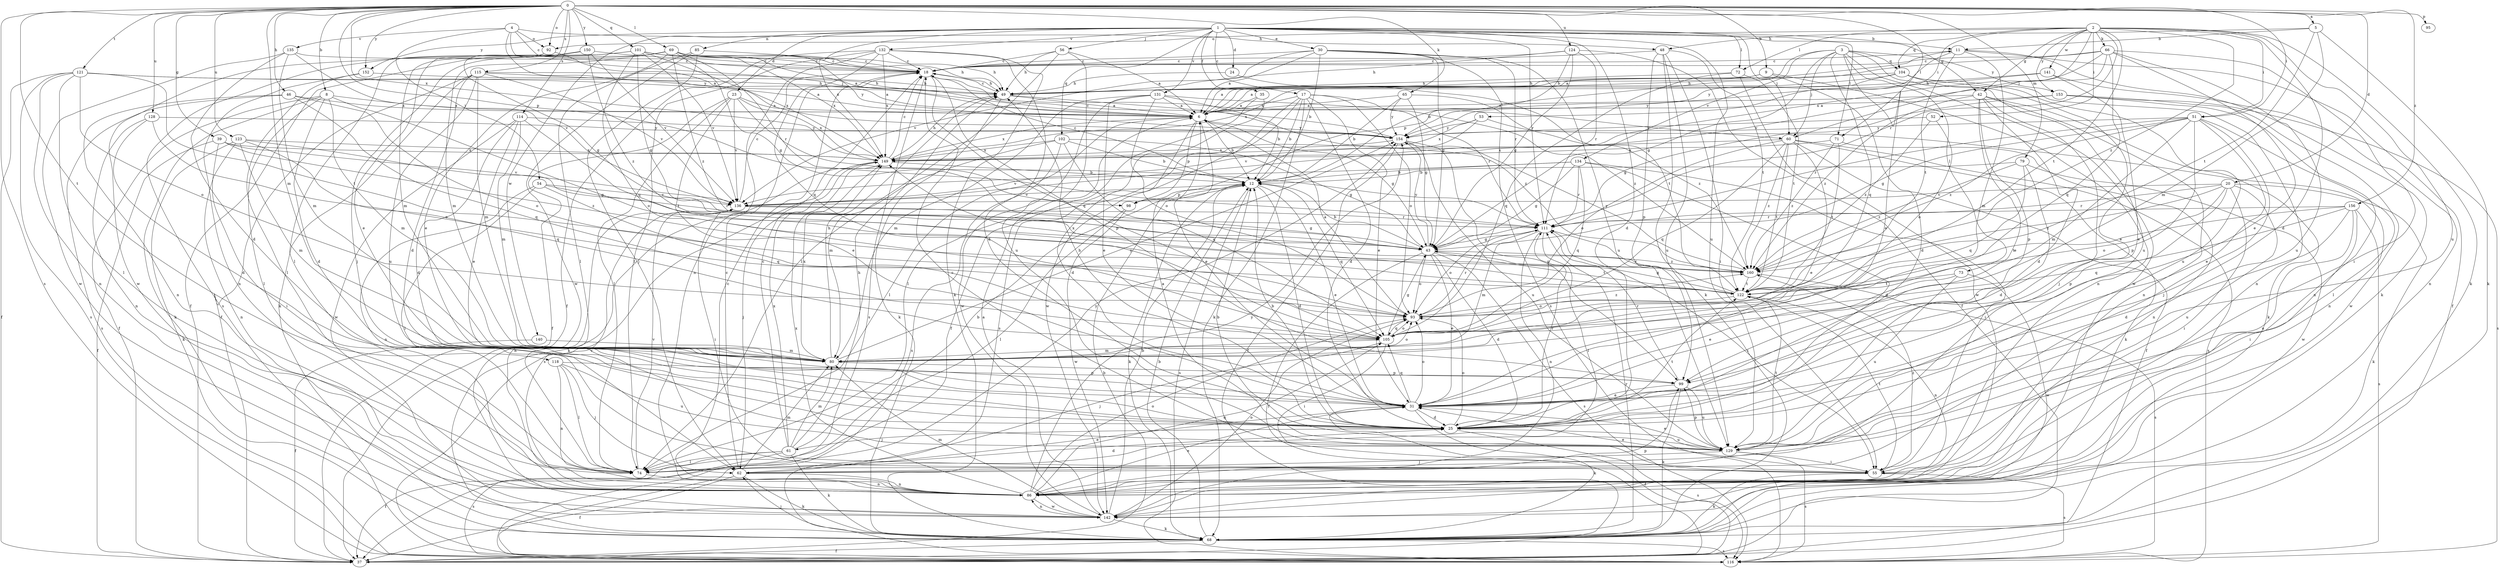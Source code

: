 strict digraph  {
0;
1;
2;
3;
4;
5;
6;
8;
9;
11;
12;
17;
18;
20;
23;
24;
25;
30;
31;
35;
37;
39;
42;
43;
46;
48;
49;
51;
52;
53;
54;
55;
56;
60;
61;
62;
65;
66;
68;
69;
71;
72;
73;
74;
79;
80;
85;
86;
92;
93;
95;
98;
99;
101;
102;
104;
105;
111;
114;
115;
116;
118;
121;
122;
123;
124;
128;
129;
131;
132;
134;
135;
136;
140;
141;
142;
149;
150;
152;
153;
154;
156;
160;
0 -> 5  [label=a];
0 -> 8  [label=b];
0 -> 9  [label=b];
0 -> 20  [label=d];
0 -> 39  [label=g];
0 -> 46  [label=h];
0 -> 51  [label=i];
0 -> 65  [label=k];
0 -> 69  [label=l];
0 -> 71  [label=l];
0 -> 79  [label=m];
0 -> 80  [label=m];
0 -> 92  [label=o];
0 -> 95  [label=p];
0 -> 98  [label=p];
0 -> 101  [label=q];
0 -> 114  [label=s];
0 -> 115  [label=s];
0 -> 116  [label=s];
0 -> 118  [label=t];
0 -> 121  [label=t];
0 -> 123  [label=u];
0 -> 124  [label=u];
0 -> 128  [label=u];
0 -> 149  [label=x];
0 -> 150  [label=y];
0 -> 152  [label=y];
0 -> 156  [label=z];
1 -> 11  [label=b];
1 -> 17  [label=c];
1 -> 23  [label=d];
1 -> 24  [label=d];
1 -> 25  [label=d];
1 -> 30  [label=e];
1 -> 35  [label=f];
1 -> 42  [label=g];
1 -> 56  [label=j];
1 -> 60  [label=j];
1 -> 71  [label=l];
1 -> 72  [label=l];
1 -> 85  [label=n];
1 -> 102  [label=q];
1 -> 111  [label=r];
1 -> 129  [label=u];
1 -> 131  [label=v];
1 -> 132  [label=v];
1 -> 140  [label=w];
1 -> 149  [label=x];
1 -> 152  [label=y];
2 -> 25  [label=d];
2 -> 42  [label=g];
2 -> 51  [label=i];
2 -> 52  [label=i];
2 -> 53  [label=i];
2 -> 60  [label=j];
2 -> 66  [label=k];
2 -> 68  [label=k];
2 -> 72  [label=l];
2 -> 92  [label=o];
2 -> 104  [label=q];
2 -> 111  [label=r];
2 -> 122  [label=t];
2 -> 129  [label=u];
2 -> 141  [label=w];
2 -> 153  [label=y];
2 -> 160  [label=z];
3 -> 31  [label=e];
3 -> 43  [label=g];
3 -> 60  [label=j];
3 -> 73  [label=l];
3 -> 98  [label=p];
3 -> 104  [label=q];
3 -> 105  [label=q];
3 -> 129  [label=u];
3 -> 134  [label=v];
3 -> 142  [label=w];
3 -> 153  [label=y];
4 -> 18  [label=c];
4 -> 48  [label=h];
4 -> 54  [label=i];
4 -> 60  [label=j];
4 -> 92  [label=o];
4 -> 135  [label=v];
4 -> 154  [label=y];
5 -> 11  [label=b];
5 -> 48  [label=h];
5 -> 68  [label=k];
5 -> 80  [label=m];
5 -> 122  [label=t];
6 -> 11  [label=b];
6 -> 12  [label=b];
6 -> 25  [label=d];
6 -> 31  [label=e];
6 -> 43  [label=g];
6 -> 74  [label=l];
6 -> 98  [label=p];
6 -> 149  [label=x];
6 -> 154  [label=y];
8 -> 6  [label=a];
8 -> 25  [label=d];
8 -> 37  [label=f];
8 -> 68  [label=k];
8 -> 74  [label=l];
8 -> 80  [label=m];
8 -> 93  [label=o];
9 -> 6  [label=a];
9 -> 25  [label=d];
9 -> 49  [label=h];
9 -> 86  [label=n];
11 -> 18  [label=c];
11 -> 37  [label=f];
11 -> 68  [label=k];
11 -> 80  [label=m];
11 -> 122  [label=t];
11 -> 154  [label=y];
12 -> 18  [label=c];
12 -> 25  [label=d];
12 -> 31  [label=e];
12 -> 68  [label=k];
12 -> 98  [label=p];
12 -> 105  [label=q];
12 -> 116  [label=s];
12 -> 136  [label=v];
17 -> 6  [label=a];
17 -> 12  [label=b];
17 -> 25  [label=d];
17 -> 31  [label=e];
17 -> 68  [label=k];
17 -> 74  [label=l];
17 -> 93  [label=o];
17 -> 142  [label=w];
17 -> 160  [label=z];
18 -> 49  [label=h];
18 -> 99  [label=p];
18 -> 105  [label=q];
18 -> 116  [label=s];
20 -> 55  [label=i];
20 -> 68  [label=k];
20 -> 93  [label=o];
20 -> 99  [label=p];
20 -> 111  [label=r];
20 -> 129  [label=u];
20 -> 136  [label=v];
20 -> 160  [label=z];
23 -> 6  [label=a];
23 -> 31  [label=e];
23 -> 37  [label=f];
23 -> 74  [label=l];
23 -> 111  [label=r];
23 -> 136  [label=v];
23 -> 149  [label=x];
24 -> 49  [label=h];
24 -> 122  [label=t];
25 -> 12  [label=b];
25 -> 61  [label=j];
25 -> 93  [label=o];
25 -> 111  [label=r];
25 -> 116  [label=s];
25 -> 122  [label=t];
25 -> 129  [label=u];
30 -> 6  [label=a];
30 -> 12  [label=b];
30 -> 18  [label=c];
30 -> 43  [label=g];
30 -> 111  [label=r];
30 -> 116  [label=s];
30 -> 129  [label=u];
30 -> 136  [label=v];
31 -> 25  [label=d];
31 -> 37  [label=f];
31 -> 49  [label=h];
31 -> 68  [label=k];
31 -> 93  [label=o];
31 -> 105  [label=q];
35 -> 6  [label=a];
35 -> 37  [label=f];
35 -> 116  [label=s];
37 -> 12  [label=b];
39 -> 37  [label=f];
39 -> 55  [label=i];
39 -> 136  [label=v];
39 -> 149  [label=x];
39 -> 160  [label=z];
42 -> 6  [label=a];
42 -> 25  [label=d];
42 -> 31  [label=e];
42 -> 62  [label=j];
42 -> 68  [label=k];
42 -> 86  [label=n];
42 -> 99  [label=p];
42 -> 160  [label=z];
43 -> 12  [label=b];
43 -> 25  [label=d];
43 -> 31  [label=e];
43 -> 37  [label=f];
43 -> 93  [label=o];
43 -> 116  [label=s];
43 -> 122  [label=t];
43 -> 154  [label=y];
43 -> 160  [label=z];
46 -> 6  [label=a];
46 -> 86  [label=n];
46 -> 93  [label=o];
46 -> 105  [label=q];
46 -> 116  [label=s];
48 -> 18  [label=c];
48 -> 55  [label=i];
48 -> 68  [label=k];
48 -> 99  [label=p];
48 -> 122  [label=t];
48 -> 129  [label=u];
49 -> 6  [label=a];
49 -> 18  [label=c];
49 -> 68  [label=k];
49 -> 160  [label=z];
51 -> 31  [label=e];
51 -> 43  [label=g];
51 -> 62  [label=j];
51 -> 74  [label=l];
51 -> 80  [label=m];
51 -> 99  [label=p];
51 -> 111  [label=r];
51 -> 154  [label=y];
51 -> 160  [label=z];
52 -> 93  [label=o];
52 -> 154  [label=y];
52 -> 160  [label=z];
53 -> 86  [label=n];
53 -> 136  [label=v];
53 -> 149  [label=x];
53 -> 154  [label=y];
54 -> 74  [label=l];
54 -> 86  [label=n];
54 -> 105  [label=q];
54 -> 111  [label=r];
54 -> 136  [label=v];
55 -> 18  [label=c];
55 -> 31  [label=e];
55 -> 68  [label=k];
55 -> 116  [label=s];
55 -> 122  [label=t];
55 -> 160  [label=z];
56 -> 6  [label=a];
56 -> 18  [label=c];
56 -> 49  [label=h];
56 -> 74  [label=l];
56 -> 129  [label=u];
60 -> 31  [label=e];
60 -> 37  [label=f];
60 -> 68  [label=k];
60 -> 93  [label=o];
60 -> 105  [label=q];
60 -> 116  [label=s];
60 -> 122  [label=t];
60 -> 149  [label=x];
60 -> 160  [label=z];
61 -> 12  [label=b];
61 -> 18  [label=c];
61 -> 37  [label=f];
61 -> 49  [label=h];
61 -> 68  [label=k];
61 -> 74  [label=l];
61 -> 80  [label=m];
61 -> 116  [label=s];
61 -> 149  [label=x];
62 -> 18  [label=c];
62 -> 31  [label=e];
62 -> 37  [label=f];
62 -> 68  [label=k];
62 -> 80  [label=m];
62 -> 86  [label=n];
65 -> 6  [label=a];
65 -> 12  [label=b];
65 -> 43  [label=g];
65 -> 154  [label=y];
65 -> 160  [label=z];
66 -> 6  [label=a];
66 -> 18  [label=c];
66 -> 31  [label=e];
66 -> 55  [label=i];
66 -> 105  [label=q];
66 -> 129  [label=u];
66 -> 136  [label=v];
66 -> 149  [label=x];
68 -> 12  [label=b];
68 -> 37  [label=f];
68 -> 62  [label=j];
68 -> 111  [label=r];
68 -> 116  [label=s];
69 -> 18  [label=c];
69 -> 31  [label=e];
69 -> 37  [label=f];
69 -> 43  [label=g];
69 -> 49  [label=h];
69 -> 62  [label=j];
69 -> 80  [label=m];
69 -> 111  [label=r];
69 -> 149  [label=x];
69 -> 154  [label=y];
69 -> 160  [label=z];
71 -> 86  [label=n];
71 -> 122  [label=t];
71 -> 149  [label=x];
71 -> 160  [label=z];
72 -> 49  [label=h];
72 -> 105  [label=q];
72 -> 122  [label=t];
72 -> 142  [label=w];
73 -> 31  [label=e];
73 -> 122  [label=t];
73 -> 129  [label=u];
73 -> 142  [label=w];
74 -> 25  [label=d];
74 -> 86  [label=n];
74 -> 136  [label=v];
74 -> 154  [label=y];
79 -> 12  [label=b];
79 -> 25  [label=d];
79 -> 105  [label=q];
79 -> 142  [label=w];
79 -> 160  [label=z];
80 -> 49  [label=h];
80 -> 93  [label=o];
80 -> 99  [label=p];
80 -> 149  [label=x];
80 -> 154  [label=y];
85 -> 18  [label=c];
85 -> 62  [label=j];
85 -> 74  [label=l];
85 -> 142  [label=w];
86 -> 18  [label=c];
86 -> 31  [label=e];
86 -> 93  [label=o];
86 -> 105  [label=q];
86 -> 136  [label=v];
86 -> 142  [label=w];
86 -> 149  [label=x];
86 -> 154  [label=y];
92 -> 6  [label=a];
92 -> 80  [label=m];
93 -> 6  [label=a];
93 -> 105  [label=q];
93 -> 111  [label=r];
93 -> 160  [label=z];
98 -> 74  [label=l];
98 -> 142  [label=w];
99 -> 31  [label=e];
99 -> 68  [label=k];
99 -> 111  [label=r];
99 -> 129  [label=u];
101 -> 6  [label=a];
101 -> 18  [label=c];
101 -> 31  [label=e];
101 -> 43  [label=g];
101 -> 49  [label=h];
101 -> 74  [label=l];
101 -> 105  [label=q];
101 -> 116  [label=s];
101 -> 136  [label=v];
101 -> 149  [label=x];
102 -> 12  [label=b];
102 -> 43  [label=g];
102 -> 80  [label=m];
102 -> 105  [label=q];
102 -> 116  [label=s];
102 -> 149  [label=x];
104 -> 6  [label=a];
104 -> 31  [label=e];
104 -> 49  [label=h];
104 -> 86  [label=n];
104 -> 129  [label=u];
104 -> 149  [label=x];
105 -> 43  [label=g];
105 -> 55  [label=i];
105 -> 62  [label=j];
105 -> 80  [label=m];
105 -> 93  [label=o];
111 -> 43  [label=g];
111 -> 55  [label=i];
111 -> 74  [label=l];
111 -> 80  [label=m];
111 -> 86  [label=n];
111 -> 93  [label=o];
114 -> 25  [label=d];
114 -> 31  [label=e];
114 -> 80  [label=m];
114 -> 122  [label=t];
114 -> 142  [label=w];
114 -> 154  [label=y];
115 -> 6  [label=a];
115 -> 25  [label=d];
115 -> 37  [label=f];
115 -> 49  [label=h];
115 -> 68  [label=k];
115 -> 80  [label=m];
115 -> 129  [label=u];
115 -> 136  [label=v];
118 -> 62  [label=j];
118 -> 74  [label=l];
118 -> 86  [label=n];
118 -> 99  [label=p];
118 -> 129  [label=u];
121 -> 6  [label=a];
121 -> 37  [label=f];
121 -> 49  [label=h];
121 -> 74  [label=l];
121 -> 86  [label=n];
121 -> 93  [label=o];
121 -> 116  [label=s];
121 -> 122  [label=t];
122 -> 43  [label=g];
122 -> 86  [label=n];
122 -> 93  [label=o];
122 -> 111  [label=r];
122 -> 149  [label=x];
123 -> 43  [label=g];
123 -> 68  [label=k];
123 -> 80  [label=m];
123 -> 86  [label=n];
123 -> 105  [label=q];
123 -> 149  [label=x];
124 -> 12  [label=b];
124 -> 18  [label=c];
124 -> 37  [label=f];
124 -> 43  [label=g];
124 -> 49  [label=h];
124 -> 111  [label=r];
128 -> 25  [label=d];
128 -> 86  [label=n];
128 -> 93  [label=o];
128 -> 154  [label=y];
129 -> 6  [label=a];
129 -> 12  [label=b];
129 -> 31  [label=e];
129 -> 55  [label=i];
129 -> 62  [label=j];
129 -> 99  [label=p];
129 -> 116  [label=s];
129 -> 122  [label=t];
131 -> 6  [label=a];
131 -> 12  [label=b];
131 -> 31  [label=e];
131 -> 80  [label=m];
131 -> 93  [label=o];
131 -> 111  [label=r];
131 -> 142  [label=w];
132 -> 18  [label=c];
132 -> 25  [label=d];
132 -> 37  [label=f];
132 -> 68  [label=k];
132 -> 74  [label=l];
132 -> 86  [label=n];
132 -> 105  [label=q];
132 -> 149  [label=x];
134 -> 12  [label=b];
134 -> 25  [label=d];
134 -> 43  [label=g];
134 -> 55  [label=i];
134 -> 105  [label=q];
134 -> 111  [label=r];
134 -> 136  [label=v];
135 -> 18  [label=c];
135 -> 25  [label=d];
135 -> 80  [label=m];
135 -> 136  [label=v];
135 -> 142  [label=w];
136 -> 18  [label=c];
136 -> 43  [label=g];
136 -> 55  [label=i];
136 -> 86  [label=n];
136 -> 111  [label=r];
140 -> 37  [label=f];
140 -> 80  [label=m];
141 -> 31  [label=e];
141 -> 49  [label=h];
141 -> 86  [label=n];
141 -> 154  [label=y];
142 -> 6  [label=a];
142 -> 12  [label=b];
142 -> 68  [label=k];
142 -> 80  [label=m];
142 -> 86  [label=n];
142 -> 93  [label=o];
142 -> 99  [label=p];
149 -> 12  [label=b];
149 -> 18  [label=c];
149 -> 49  [label=h];
149 -> 62  [label=j];
149 -> 68  [label=k];
149 -> 116  [label=s];
150 -> 18  [label=c];
150 -> 43  [label=g];
150 -> 136  [label=v];
150 -> 142  [label=w];
150 -> 160  [label=z];
152 -> 49  [label=h];
152 -> 74  [label=l];
152 -> 86  [label=n];
153 -> 6  [label=a];
153 -> 43  [label=g];
153 -> 86  [label=n];
153 -> 116  [label=s];
153 -> 142  [label=w];
154 -> 18  [label=c];
154 -> 37  [label=f];
154 -> 99  [label=p];
154 -> 129  [label=u];
154 -> 149  [label=x];
156 -> 25  [label=d];
156 -> 55  [label=i];
156 -> 105  [label=q];
156 -> 111  [label=r];
156 -> 116  [label=s];
156 -> 122  [label=t];
156 -> 129  [label=u];
160 -> 116  [label=s];
160 -> 122  [label=t];
160 -> 154  [label=y];
}
